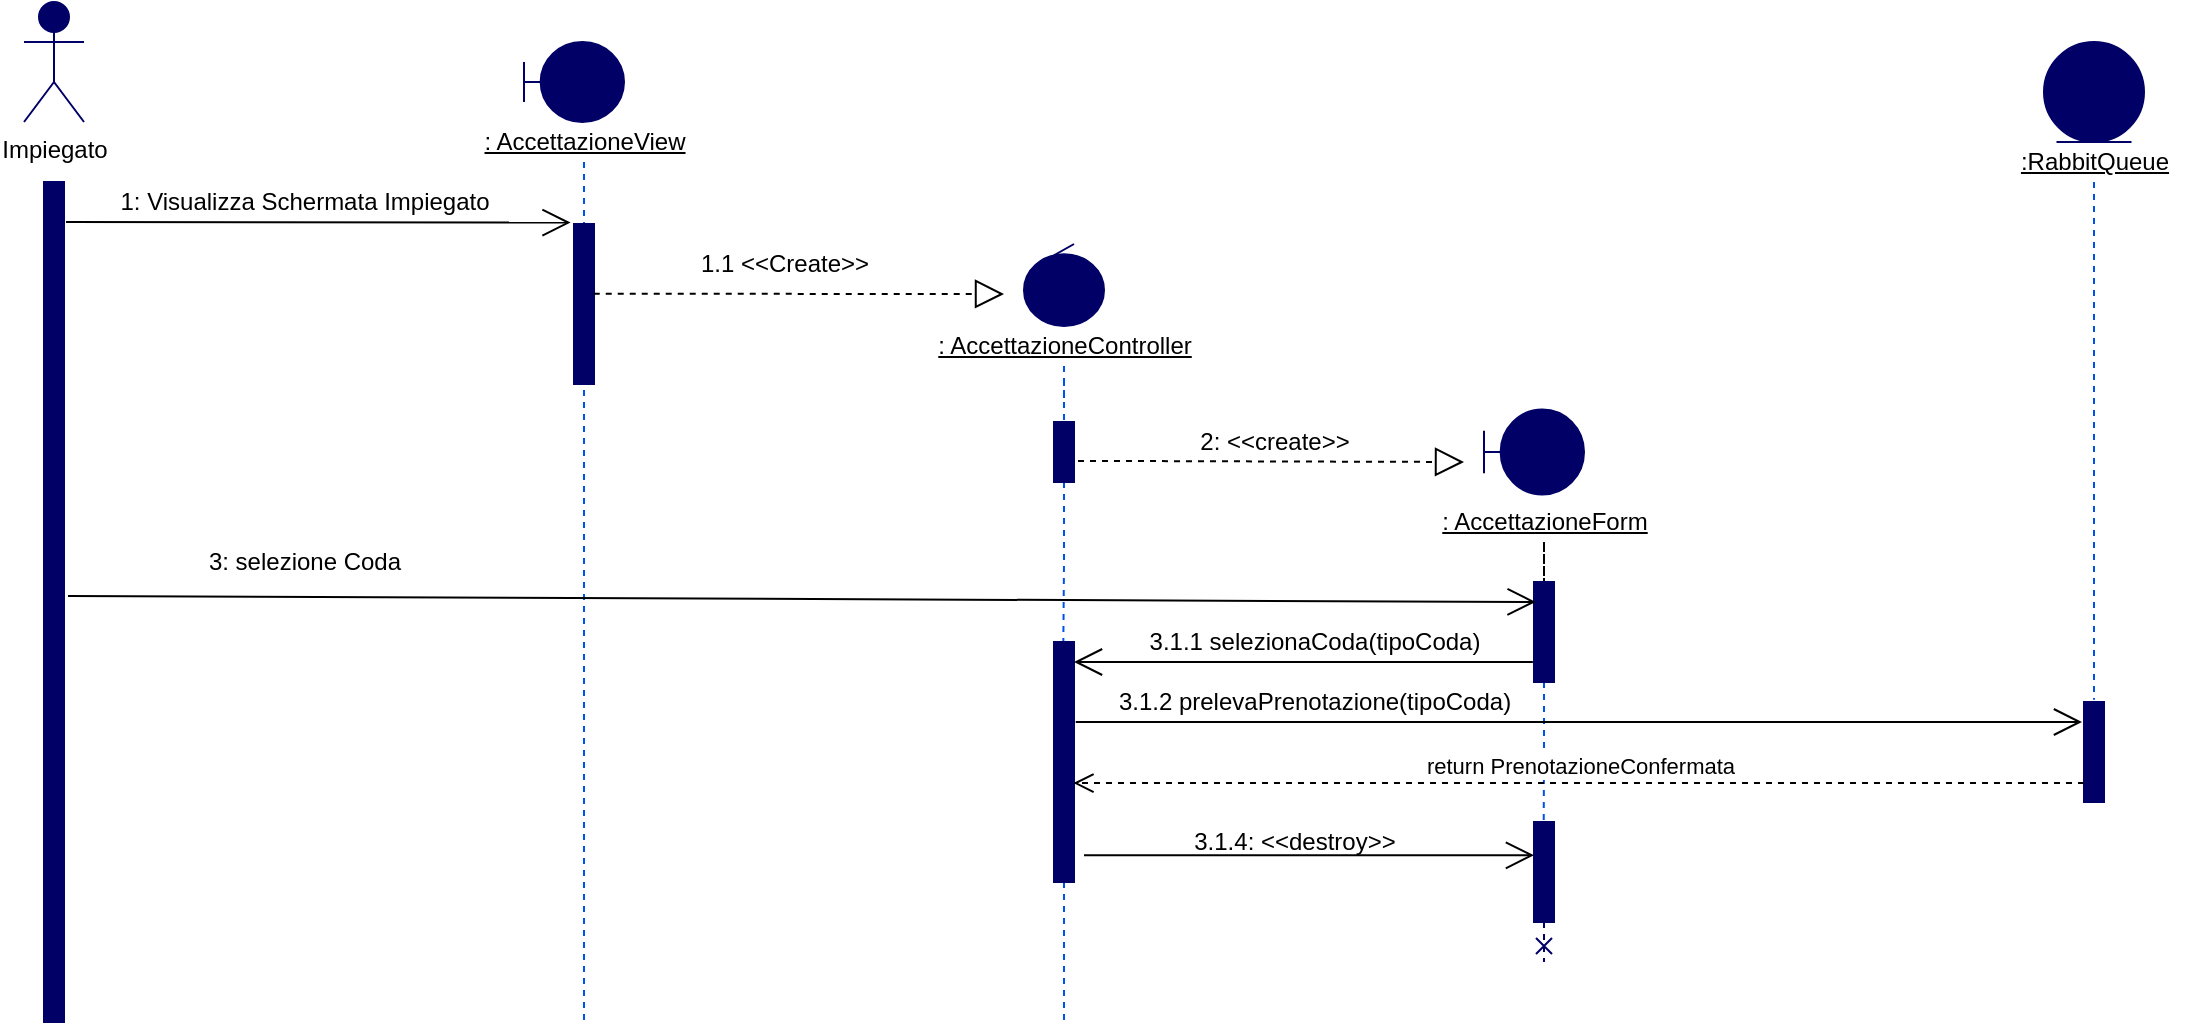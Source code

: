 <mxfile version="13.9.9" type="device"><diagram id="3ZefoO-cmfIHZe85Yj9q" name="Page-1"><mxGraphModel dx="1086" dy="806" grid="1" gridSize="10" guides="1" tooltips="1" connect="1" arrows="1" fold="1" page="1" pageScale="1" pageWidth="827" pageHeight="1169" math="0" shadow="0"><root><mxCell id="0"/><mxCell id="1" parent="0"/><mxCell id="gPGe6OiX--z09HjQj9qY-1" value="Impiegato" style="shape=umlActor;verticalLabelPosition=bottom;verticalAlign=top;html=1;fillColor=#000066;strokeColor=#000066;" parent="1" vertex="1"><mxGeometry x="40" y="10" width="30" height="60" as="geometry"/></mxCell><mxCell id="gPGe6OiX--z09HjQj9qY-2" value="" style="html=1;points=[];perimeter=orthogonalPerimeter;strokeColor=#000066;fillColor=#000066;" parent="1" vertex="1"><mxGeometry x="50" y="100" width="10" height="420" as="geometry"/></mxCell><mxCell id="gPGe6OiX--z09HjQj9qY-3" value="" style="shape=umlBoundary;whiteSpace=wrap;html=1;fillColor=#000066;strokeColor=#000066;" parent="1" vertex="1"><mxGeometry x="290" y="30" width="50" height="40" as="geometry"/></mxCell><mxCell id="gPGe6OiX--z09HjQj9qY-15" value="" style="edgeStyle=orthogonalEdgeStyle;rounded=0;orthogonalLoop=1;jettySize=auto;html=1;dashed=1;endArrow=none;endFill=0;strokeColor=#0050ef;" parent="1" source="gPGe6OiX--z09HjQj9qY-4" edge="1"><mxGeometry relative="1" as="geometry"><mxPoint x="320" y="520" as="targetPoint"/></mxGeometry></mxCell><mxCell id="gPGe6OiX--z09HjQj9qY-4" value="&lt;u&gt;: AccettazioneView&lt;/u&gt;" style="text;html=1;align=center;verticalAlign=middle;resizable=0;points=[];autosize=1;" parent="1" vertex="1"><mxGeometry x="260" y="70" width="120" height="20" as="geometry"/></mxCell><mxCell id="gPGe6OiX--z09HjQj9qY-5" value="" style="endArrow=open;endFill=1;endSize=12;html=1;entryX=-0.171;entryY=-0.009;entryDx=0;entryDy=0;entryPerimeter=0;" parent="1" target="gPGe6OiX--z09HjQj9qY-6" edge="1"><mxGeometry width="160" relative="1" as="geometry"><mxPoint x="61" y="120" as="sourcePoint"/><mxPoint x="173" y="131" as="targetPoint"/></mxGeometry></mxCell><mxCell id="gPGe6OiX--z09HjQj9qY-6" value="" style="html=1;points=[];perimeter=orthogonalPerimeter;fillColor=#000066;strokeColor=#000066;" parent="1" vertex="1"><mxGeometry x="315" y="121" width="10" height="80" as="geometry"/></mxCell><mxCell id="gPGe6OiX--z09HjQj9qY-7" value="1: Visualizza Schermata Impiegato" style="text;html=1;align=center;verticalAlign=middle;resizable=0;points=[];autosize=1;" parent="1" vertex="1"><mxGeometry x="80" y="100" width="200" height="20" as="geometry"/></mxCell><mxCell id="gPGe6OiX--z09HjQj9qY-8" value="" style="endArrow=block;dashed=1;endFill=0;endSize=12;html=1;exitX=0.986;exitY=0.436;exitDx=0;exitDy=0;exitPerimeter=0;" parent="1" source="gPGe6OiX--z09HjQj9qY-6" edge="1"><mxGeometry width="160" relative="1" as="geometry"><mxPoint x="180" y="231" as="sourcePoint"/><mxPoint x="530" y="156" as="targetPoint"/></mxGeometry></mxCell><mxCell id="gPGe6OiX--z09HjQj9qY-9" value="" style="ellipse;shape=umlControl;whiteSpace=wrap;html=1;fillColor=#000066;strokeColor=#000066;" parent="1" vertex="1"><mxGeometry x="540" y="131" width="40" height="41" as="geometry"/></mxCell><mxCell id="gPGe6OiX--z09HjQj9qY-10" value="1.1 &amp;lt;&amp;lt;Create&amp;gt;&amp;gt;" style="text;html=1;align=center;verticalAlign=middle;resizable=0;points=[];autosize=1;" parent="1" vertex="1"><mxGeometry x="370" y="131" width="100" height="20" as="geometry"/></mxCell><mxCell id="gPGe6OiX--z09HjQj9qY-11" value="&lt;u&gt;: AccettazioneController&lt;/u&gt;" style="text;html=1;align=center;verticalAlign=middle;resizable=0;points=[];autosize=1;" parent="1" vertex="1"><mxGeometry x="490" y="172" width="140" height="20" as="geometry"/></mxCell><mxCell id="39WVZKf2v5WD3Qg2fY9M-1" style="edgeStyle=orthogonalEdgeStyle;rounded=0;orthogonalLoop=1;jettySize=auto;html=1;entryX=0.467;entryY=-0.001;entryDx=0;entryDy=0;entryPerimeter=0;endArrow=none;endFill=0;dashed=1;strokeColor=#0050ef;" parent="1" source="gPGe6OiX--z09HjQj9qY-16" target="gPGe6OiX--z09HjQj9qY-30" edge="1"><mxGeometry relative="1" as="geometry"/></mxCell><mxCell id="gPGe6OiX--z09HjQj9qY-16" value="" style="html=1;points=[];perimeter=orthogonalPerimeter;fillColor=#000066;strokeColor=#000066;" parent="1" vertex="1"><mxGeometry x="555" y="220" width="10" height="30" as="geometry"/></mxCell><mxCell id="gPGe6OiX--z09HjQj9qY-20" value="" style="edgeStyle=orthogonalEdgeStyle;rounded=0;orthogonalLoop=1;jettySize=auto;html=1;dashed=1;endArrow=none;endFill=0;strokeColor=#0050EF;" parent="1" source="gPGe6OiX--z09HjQj9qY-11" target="gPGe6OiX--z09HjQj9qY-16" edge="1"><mxGeometry relative="1" as="geometry"><mxPoint x="560" y="192" as="sourcePoint"/><mxPoint x="560" y="480" as="targetPoint"/></mxGeometry></mxCell><mxCell id="gPGe6OiX--z09HjQj9qY-21" value="" style="endArrow=block;dashed=1;endFill=0;endSize=12;html=1;exitX=1.2;exitY=0.648;exitDx=0;exitDy=0;exitPerimeter=0;" parent="1" source="gPGe6OiX--z09HjQj9qY-16" edge="1"><mxGeometry width="160" relative="1" as="geometry"><mxPoint x="580" y="240" as="sourcePoint"/><mxPoint x="760" y="240" as="targetPoint"/></mxGeometry></mxCell><mxCell id="gPGe6OiX--z09HjQj9qY-22" value="2: &amp;lt;&amp;lt;create&amp;gt;&amp;gt;" style="text;html=1;align=center;verticalAlign=middle;resizable=0;points=[];autosize=1;" parent="1" vertex="1"><mxGeometry x="620" y="220" width="90" height="20" as="geometry"/></mxCell><mxCell id="gPGe6OiX--z09HjQj9qY-23" value="" style="shape=umlBoundary;whiteSpace=wrap;html=1;fillColor=#000066;strokeColor=#000066;" parent="1" vertex="1"><mxGeometry x="770" y="213.75" width="50" height="42.5" as="geometry"/></mxCell><mxCell id="gPGe6OiX--z09HjQj9qY-26" value="" style="edgeStyle=orthogonalEdgeStyle;rounded=0;orthogonalLoop=1;jettySize=auto;html=1;dashed=1;endArrow=none;endFill=0;" parent="1" source="gPGe6OiX--z09HjQj9qY-24" target="gPGe6OiX--z09HjQj9qY-25" edge="1"><mxGeometry relative="1" as="geometry"/></mxCell><mxCell id="gPGe6OiX--z09HjQj9qY-24" value="&lt;div&gt;&lt;u&gt;: AccettazioneForm&lt;/u&gt;&lt;/div&gt;" style="text;html=1;align=center;verticalAlign=middle;resizable=0;points=[];autosize=1;" parent="1" vertex="1"><mxGeometry x="740" y="260" width="120" height="20" as="geometry"/></mxCell><mxCell id="gPGe6OiX--z09HjQj9qY-27" style="edgeStyle=orthogonalEdgeStyle;rounded=0;orthogonalLoop=1;jettySize=auto;html=1;dashed=1;endArrow=none;endFill=0;entryX=0.486;entryY=0.01;entryDx=0;entryDy=0;entryPerimeter=0;strokeColor=#0050ef;" parent="1" source="gPGe6OiX--z09HjQj9qY-25" target="gPGe6OiX--z09HjQj9qY-31" edge="1"><mxGeometry relative="1" as="geometry"><mxPoint x="800" y="480" as="targetPoint"/></mxGeometry></mxCell><mxCell id="gPGe6OiX--z09HjQj9qY-25" value="" style="html=1;points=[];perimeter=orthogonalPerimeter;fillColor=#000066;strokeColor=#000066;" parent="1" vertex="1"><mxGeometry x="795" y="300" width="10" height="50" as="geometry"/></mxCell><mxCell id="gPGe6OiX--z09HjQj9qY-28" value="" style="endArrow=open;endFill=1;endSize=12;html=1;entryX=0.083;entryY=0.2;entryDx=0;entryDy=0;entryPerimeter=0;" parent="1" target="gPGe6OiX--z09HjQj9qY-25" edge="1"><mxGeometry width="160" relative="1" as="geometry"><mxPoint x="62" y="307" as="sourcePoint"/><mxPoint x="742" y="310" as="targetPoint"/></mxGeometry></mxCell><mxCell id="gPGe6OiX--z09HjQj9qY-29" value="3: selezione Coda" style="text;html=1;align=center;verticalAlign=middle;resizable=0;points=[];autosize=1;" parent="1" vertex="1"><mxGeometry x="125" y="280" width="110" height="20" as="geometry"/></mxCell><mxCell id="gPGe6OiX--z09HjQj9qY-36" style="edgeStyle=orthogonalEdgeStyle;rounded=0;orthogonalLoop=1;jettySize=auto;html=1;dashed=1;endArrow=none;endFill=0;strokeColor=#0050ef;" parent="1" source="gPGe6OiX--z09HjQj9qY-30" edge="1"><mxGeometry relative="1" as="geometry"><mxPoint x="560" y="520" as="targetPoint"/></mxGeometry></mxCell><mxCell id="gPGe6OiX--z09HjQj9qY-30" value="" style="html=1;points=[];perimeter=orthogonalPerimeter;fillColor=#000066;strokeColor=#000066;" parent="1" vertex="1"><mxGeometry x="555" y="330" width="10" height="120" as="geometry"/></mxCell><mxCell id="gPGe6OiX--z09HjQj9qY-35" style="edgeStyle=orthogonalEdgeStyle;rounded=0;orthogonalLoop=1;jettySize=auto;html=1;dashed=1;endArrow=cross;endFill=0;strokeColor=#000066;" parent="1" source="gPGe6OiX--z09HjQj9qY-31" edge="1"><mxGeometry relative="1" as="geometry"><mxPoint x="800" y="490" as="targetPoint"/></mxGeometry></mxCell><mxCell id="gPGe6OiX--z09HjQj9qY-31" value="" style="html=1;points=[];perimeter=orthogonalPerimeter;fillColor=#000066;strokeColor=#000066;" parent="1" vertex="1"><mxGeometry x="795" y="420" width="10" height="50" as="geometry"/></mxCell><mxCell id="gPGe6OiX--z09HjQj9qY-33" value="" style="endArrow=open;endFill=1;endSize=12;html=1;exitX=1.5;exitY=0.889;exitDx=0;exitDy=0;exitPerimeter=0;" parent="1" source="gPGe6OiX--z09HjQj9qY-30" target="gPGe6OiX--z09HjQj9qY-31" edge="1"><mxGeometry width="160" relative="1" as="geometry"><mxPoint x="620" y="410" as="sourcePoint"/><mxPoint x="770" y="430" as="targetPoint"/></mxGeometry></mxCell><mxCell id="gPGe6OiX--z09HjQj9qY-34" value="3.1.4: &amp;lt;&amp;lt;destroy&amp;gt;&amp;gt;" style="text;html=1;align=center;verticalAlign=middle;resizable=0;points=[];autosize=1;" parent="1" vertex="1"><mxGeometry x="615" y="420" width="120" height="20" as="geometry"/></mxCell><mxCell id="39WVZKf2v5WD3Qg2fY9M-3" value="" style="ellipse;shape=umlEntity;whiteSpace=wrap;html=1;fillColor=#000066;strokeColor=#000066;" parent="1" vertex="1"><mxGeometry x="1050" y="30" width="50" height="50" as="geometry"/></mxCell><mxCell id="39WVZKf2v5WD3Qg2fY9M-5" style="edgeStyle=orthogonalEdgeStyle;rounded=0;orthogonalLoop=1;jettySize=auto;html=1;dashed=1;endArrow=none;endFill=0;entryX=0.5;entryY=-0.022;entryDx=0;entryDy=0;entryPerimeter=0;strokeColor=#0050ef;" parent="1" source="39WVZKf2v5WD3Qg2fY9M-4" target="39WVZKf2v5WD3Qg2fY9M-6" edge="1"><mxGeometry relative="1" as="geometry"><mxPoint x="1075" y="520" as="targetPoint"/></mxGeometry></mxCell><mxCell id="39WVZKf2v5WD3Qg2fY9M-4" value="&lt;u&gt;:RabbitQueue&lt;/u&gt;" style="text;html=1;align=center;verticalAlign=middle;resizable=0;points=[];autosize=1;" parent="1" vertex="1"><mxGeometry x="1030" y="80" width="90" height="20" as="geometry"/></mxCell><mxCell id="39WVZKf2v5WD3Qg2fY9M-6" value="" style="html=1;points=[];perimeter=orthogonalPerimeter;fillColor=#000066;strokeColor=#000066;" parent="1" vertex="1"><mxGeometry x="1070" y="360" width="10" height="50" as="geometry"/></mxCell><mxCell id="Y7tGkAHyOHi7bevuxzmR-1" value="3.1.1 selezionaCoda(tipoCoda)" style="text;html=1;align=center;verticalAlign=middle;resizable=0;points=[];autosize=1;rotation=0;" parent="1" vertex="1"><mxGeometry x="590" y="320" width="190" height="20" as="geometry"/></mxCell><mxCell id="Y7tGkAHyOHi7bevuxzmR-3" value="" style="endArrow=open;endFill=1;endSize=12;html=1;exitX=-0.057;exitY=0.8;exitDx=0;exitDy=0;exitPerimeter=0;" parent="1" source="gPGe6OiX--z09HjQj9qY-25" target="gPGe6OiX--z09HjQj9qY-30" edge="1"><mxGeometry width="160" relative="1" as="geometry"><mxPoint x="610" y="350" as="sourcePoint"/><mxPoint x="870" y="350" as="targetPoint"/></mxGeometry></mxCell><mxCell id="Y7tGkAHyOHi7bevuxzmR-4" value="" style="endArrow=open;endFill=1;endSize=12;html=1;exitX=1.086;exitY=0.333;exitDx=0;exitDy=0;exitPerimeter=0;" parent="1" source="gPGe6OiX--z09HjQj9qY-30" edge="1"><mxGeometry width="160" relative="1" as="geometry"><mxPoint x="570" y="360" as="sourcePoint"/><mxPoint x="1069" y="370" as="targetPoint"/></mxGeometry></mxCell><mxCell id="Y7tGkAHyOHi7bevuxzmR-5" value="3.1.2 prelevaPrenotazione(tipoCoda)" style="text;html=1;align=center;verticalAlign=middle;resizable=0;points=[];autosize=1;rotation=0;" parent="1" vertex="1"><mxGeometry x="575" y="350" width="220" height="20" as="geometry"/></mxCell><mxCell id="Y7tGkAHyOHi7bevuxzmR-6" value="return PrenotazioneConfermata" style="html=1;verticalAlign=bottom;endArrow=open;dashed=1;endSize=8;entryX=0.971;entryY=0.588;entryDx=0;entryDy=0;entryPerimeter=0;exitX=0;exitY=0.811;exitDx=0;exitDy=0;exitPerimeter=0;" parent="1" source="39WVZKf2v5WD3Qg2fY9M-6" target="gPGe6OiX--z09HjQj9qY-30" edge="1"><mxGeometry relative="1" as="geometry"><mxPoint x="820" y="410" as="sourcePoint"/><mxPoint x="740" y="410" as="targetPoint"/></mxGeometry></mxCell></root></mxGraphModel></diagram></mxfile>